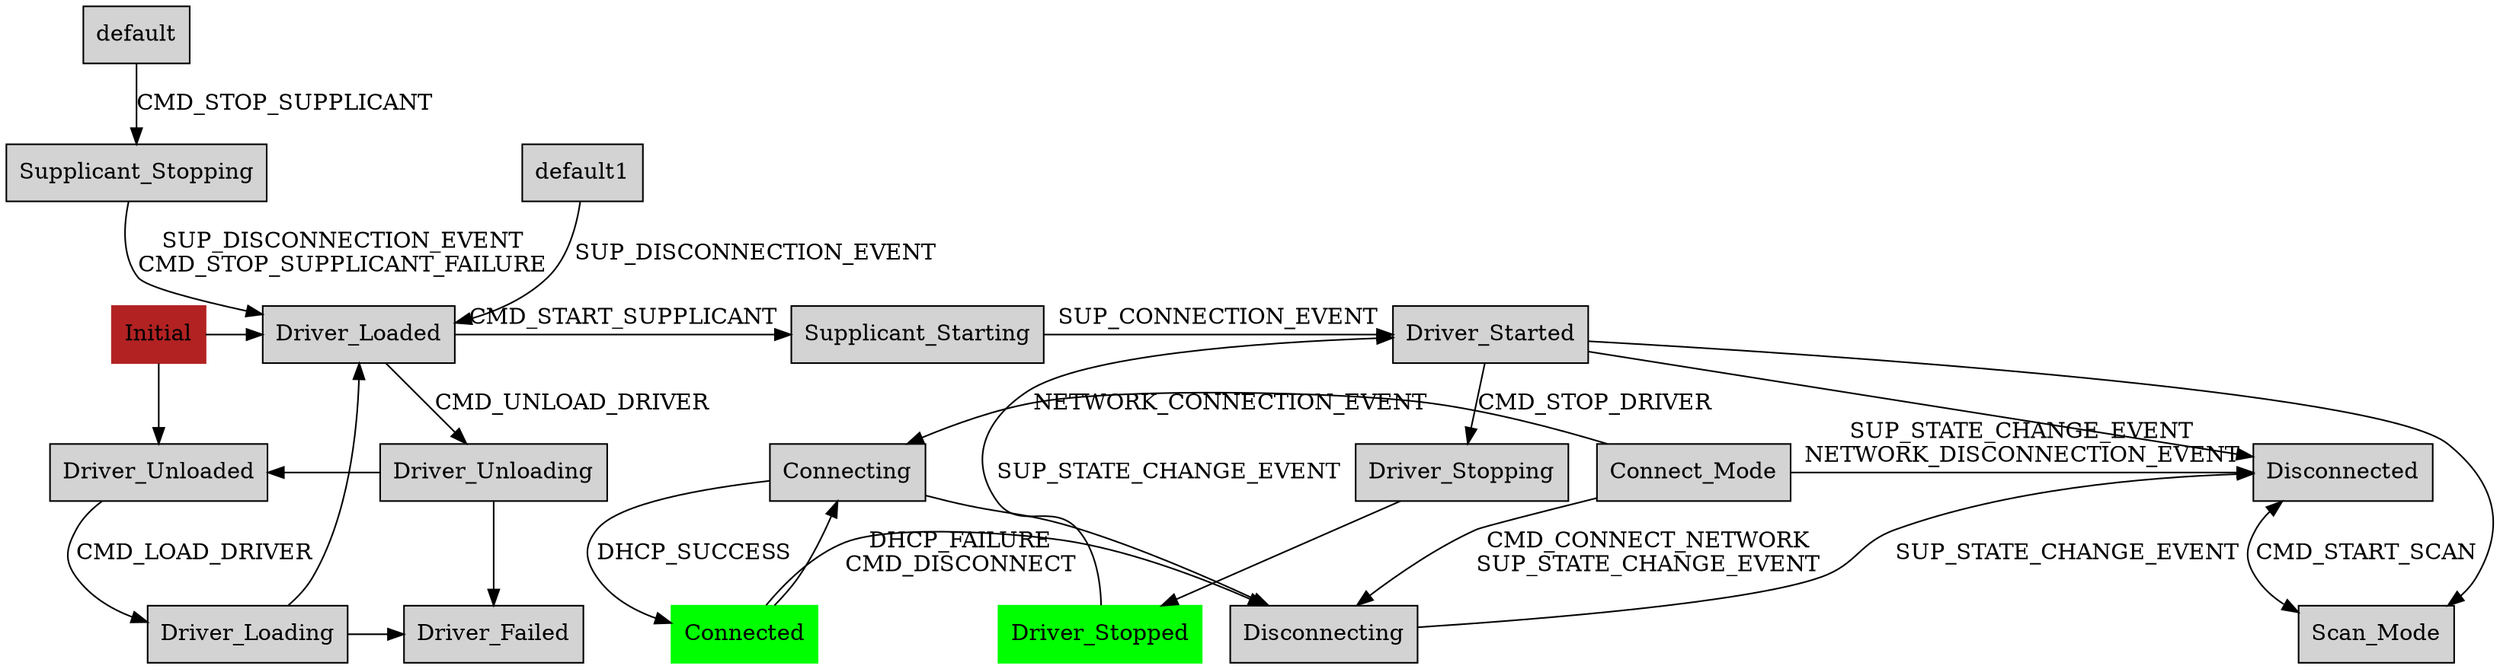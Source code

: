 digraph wifistates {
    node [shape=box style=filled]

    { rank=same; Initial Driver_Loaded Supplicant_Starting Driver_Started }
    { rank=same; Driver_Unloaded Driver_Unloading }
    { rank=same; Driver_Loading Driver_Failed }
    { rank=same; Connect_Mode Connecting Disconnected }
    { rank=same; Connected Disconnecting }
    { rank=same; Driver_Stopped Scan_Mode }

    Connect_Mode -> Disconnected [ label="SUP_STATE_CHANGE_EVENT\nNETWORK_DISCONNECTION_EVENT" ]
    Connect_Mode -> Disconnecting [ label="CMD_CONNECT_NETWORK\nSUP_STATE_CHANGE_EVENT" ]
    Connected -> Connecting 
    Connected -> Disconnecting [ label="DHCP_FAILURE\nCMD_DISCONNECT" ]
    Connecting -> Connect_Mode [ dir=back label=NETWORK_CONNECTION_EVENT ]
    Connecting -> Connected [ label="DHCP_SUCCESS" ]
    Connecting -> Disconnecting
    Disconnected -> Scan_Mode [ dir=both label=CMD_START_SCAN ]
    Disconnecting -> Disconnected [ label=SUP_STATE_CHANGE_EVENT ]
    Driver_Failed -> Driver_Unloading [dir=back]
    Driver_Loaded -> Driver_Unloading [ label=CMD_UNLOAD_DRIVER ]
    Driver_Loaded -> Supplicant_Starting [ label=CMD_START_SUPPLICANT ]
    Driver_Loading -> Driver_Failed
    Driver_Loading -> Driver_Loaded
    Driver_Started -> Disconnected
    Driver_Started -> Driver_Stopping [ label=CMD_STOP_DRIVER ]
    Driver_Started -> Scan_Mode 
    Driver_Stopped -> Driver_Started [ label=SUP_STATE_CHANGE_EVENT ]
    Driver_Stopping -> Driver_Stopped
    Driver_Unloaded -> Driver_Loading [ label=CMD_LOAD_DRIVER ]
    Driver_Unloaded -> Driver_Unloading [dir=back]
    Initial -> Driver_Loaded
    Initial -> Driver_Unloaded
    Supplicant_Starting -> Driver_Started [ label=SUP_CONNECTION_EVENT ]
    Supplicant_Stopping -> Driver_Loaded [ label="SUP_DISCONNECTION_EVENT\nCMD_STOP_SUPPLICANT_FAILURE" ]
    default -> Supplicant_Stopping [ label=CMD_STOP_SUPPLICANT ]
    default1 -> Driver_Loaded [ label=SUP_DISCONNECTION_EVENT ]

    Initial [ color=firebrick ]; 
    Connected [ color=green ]; 
    Driver_Stopped [ color=green ]; 
}
